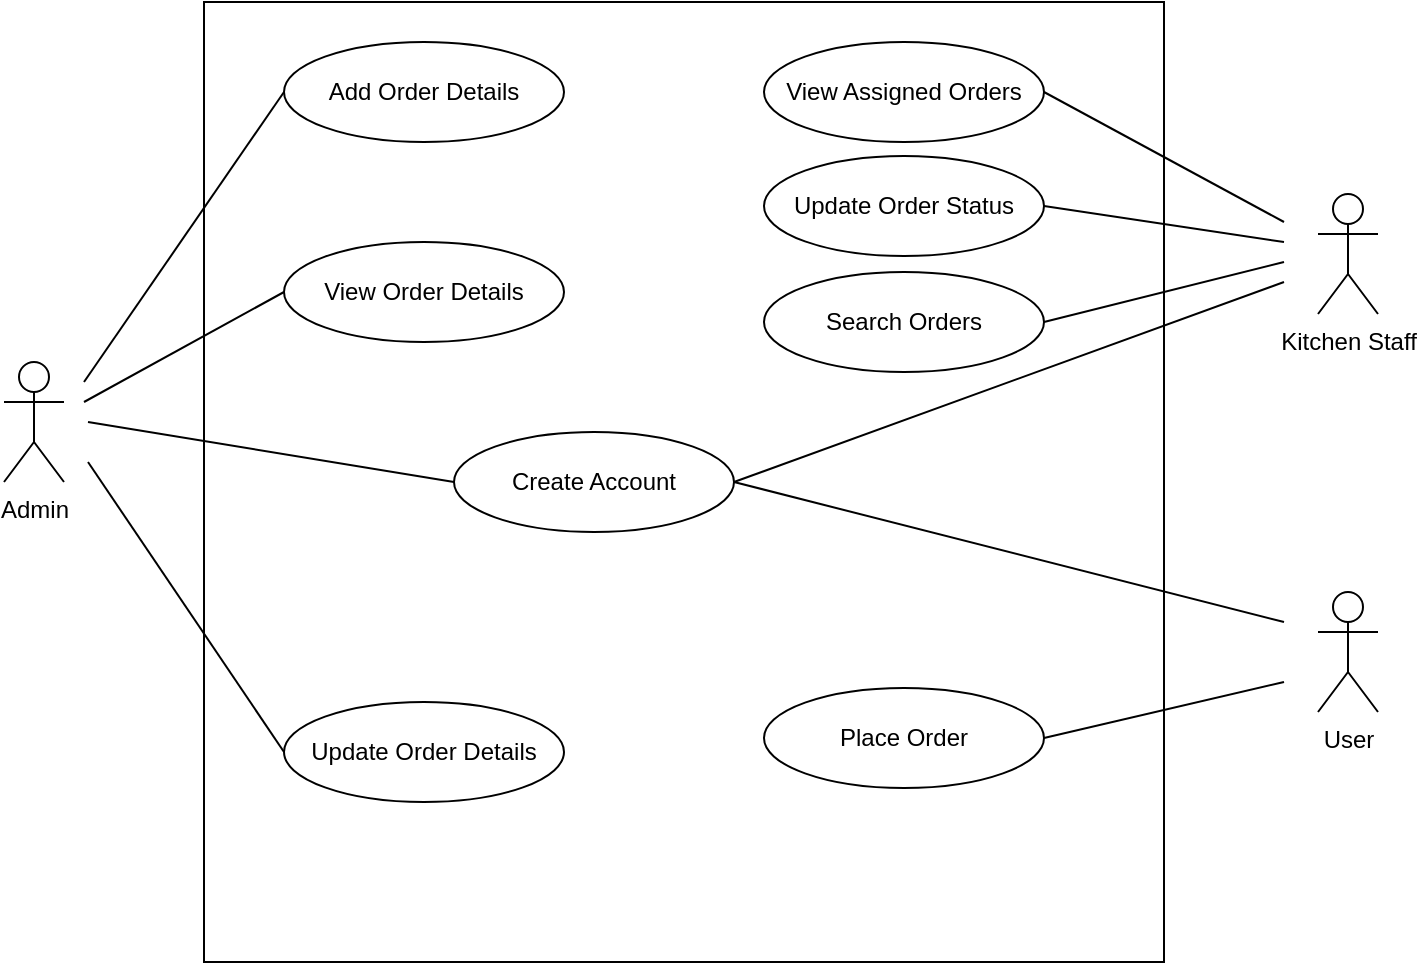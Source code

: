 <mxfile version="21.2.8" type="device">
  <diagram name="Page-1" id="iDlsqromf0l70S85PzTO">
    <mxGraphModel dx="976" dy="519" grid="1" gridSize="10" guides="1" tooltips="1" connect="1" arrows="1" fold="1" page="1" pageScale="1" pageWidth="850" pageHeight="1100" math="0" shadow="0">
      <root>
        <mxCell id="0" />
        <mxCell id="1" parent="0" />
        <mxCell id="fnPs2gNDWc6gjDu48izh-1" value="Admin" style="shape=umlActor;verticalLabelPosition=bottom;verticalAlign=top;html=1;outlineConnect=0;" parent="1" vertex="1">
          <mxGeometry x="60" y="200" width="30" height="60" as="geometry" />
        </mxCell>
        <mxCell id="fnPs2gNDWc6gjDu48izh-6" value="" style="whiteSpace=wrap;html=1;aspect=fixed;" parent="1" vertex="1">
          <mxGeometry x="160" y="20" width="480" height="480" as="geometry" />
        </mxCell>
        <mxCell id="fnPs2gNDWc6gjDu48izh-7" value="View Assigned Orders" style="ellipse;whiteSpace=wrap;html=1;shadow=0;" parent="1" vertex="1">
          <mxGeometry x="440" y="40" width="140" height="50" as="geometry" />
        </mxCell>
        <mxCell id="fnPs2gNDWc6gjDu48izh-8" value="User" style="shape=umlActor;verticalLabelPosition=bottom;verticalAlign=top;html=1;" parent="1" vertex="1">
          <mxGeometry x="717" y="315" width="30" height="60" as="geometry" />
        </mxCell>
        <mxCell id="fnPs2gNDWc6gjDu48izh-10" value="Create Account" style="ellipse;whiteSpace=wrap;html=1;" parent="1" vertex="1">
          <mxGeometry x="285" y="235" width="140" height="50" as="geometry" />
        </mxCell>
        <mxCell id="fnPs2gNDWc6gjDu48izh-11" value="Place Order" style="ellipse;whiteSpace=wrap;html=1;" parent="1" vertex="1">
          <mxGeometry x="440" y="363" width="140" height="50" as="geometry" />
        </mxCell>
        <mxCell id="fnPs2gNDWc6gjDu48izh-17" value="Kitchen Staff" style="shape=umlActor;verticalLabelPosition=bottom;verticalAlign=top;html=1;outlineConnect=0;" parent="1" vertex="1">
          <mxGeometry x="717" y="116" width="30" height="60" as="geometry" />
        </mxCell>
        <mxCell id="fnPs2gNDWc6gjDu48izh-19" value="Add Order Details" style="ellipse;whiteSpace=wrap;html=1;" parent="1" vertex="1">
          <mxGeometry x="200" y="40" width="140" height="50" as="geometry" />
        </mxCell>
        <mxCell id="fnPs2gNDWc6gjDu48izh-20" value="Update Order Status" style="ellipse;whiteSpace=wrap;html=1;" parent="1" vertex="1">
          <mxGeometry x="440" y="97" width="140" height="50" as="geometry" />
        </mxCell>
        <mxCell id="fnPs2gNDWc6gjDu48izh-21" value="View Order Details" style="ellipse;whiteSpace=wrap;html=1;" parent="1" vertex="1">
          <mxGeometry x="200" y="140" width="140" height="50" as="geometry" />
        </mxCell>
        <mxCell id="fnPs2gNDWc6gjDu48izh-23" value="Search Orders" style="ellipse;whiteSpace=wrap;html=1;" parent="1" vertex="1">
          <mxGeometry x="440" y="155" width="140" height="50" as="geometry" />
        </mxCell>
        <mxCell id="fnPs2gNDWc6gjDu48izh-24" value="Update Order Details" style="ellipse;whiteSpace=wrap;html=1;" parent="1" vertex="1">
          <mxGeometry x="200" y="370" width="140" height="50" as="geometry" />
        </mxCell>
        <mxCell id="fnPs2gNDWc6gjDu48izh-28" value="" style="endArrow=none;html=1;rounded=0;entryX=0;entryY=0.5;entryDx=0;entryDy=0;" parent="1" target="fnPs2gNDWc6gjDu48izh-19" edge="1">
          <mxGeometry width="50" height="50" relative="1" as="geometry">
            <mxPoint x="100" y="210" as="sourcePoint" />
            <mxPoint x="160" y="150" as="targetPoint" />
          </mxGeometry>
        </mxCell>
        <mxCell id="fnPs2gNDWc6gjDu48izh-29" value="" style="endArrow=none;html=1;rounded=0;entryX=0;entryY=0.5;entryDx=0;entryDy=0;" parent="1" target="fnPs2gNDWc6gjDu48izh-21" edge="1">
          <mxGeometry width="50" height="50" relative="1" as="geometry">
            <mxPoint x="100" y="220" as="sourcePoint" />
            <mxPoint x="166" y="165" as="targetPoint" />
          </mxGeometry>
        </mxCell>
        <mxCell id="fnPs2gNDWc6gjDu48izh-33" value="" style="endArrow=none;html=1;rounded=0;entryX=0;entryY=0.5;entryDx=0;entryDy=0;" parent="1" target="fnPs2gNDWc6gjDu48izh-10" edge="1">
          <mxGeometry width="50" height="50" relative="1" as="geometry">
            <mxPoint x="102" y="230" as="sourcePoint" />
            <mxPoint x="322.273" y="221.99" as="targetPoint" />
          </mxGeometry>
        </mxCell>
        <mxCell id="fnPs2gNDWc6gjDu48izh-37" value="" style="endArrow=none;html=1;rounded=0;entryX=0;entryY=0.5;entryDx=0;entryDy=0;" parent="1" target="fnPs2gNDWc6gjDu48izh-24" edge="1">
          <mxGeometry width="50" height="50" relative="1" as="geometry">
            <mxPoint x="102" y="250" as="sourcePoint" />
            <mxPoint x="192" y="370" as="targetPoint" />
          </mxGeometry>
        </mxCell>
        <mxCell id="fnPs2gNDWc6gjDu48izh-39" value="" style="endArrow=none;html=1;rounded=0;exitX=1;exitY=0.5;exitDx=0;exitDy=0;" parent="1" source="fnPs2gNDWc6gjDu48izh-7" edge="1">
          <mxGeometry width="50" height="50" relative="1" as="geometry">
            <mxPoint x="580" y="70" as="sourcePoint" />
            <mxPoint x="700" y="130" as="targetPoint" />
          </mxGeometry>
        </mxCell>
        <mxCell id="fnPs2gNDWc6gjDu48izh-40" value="" style="endArrow=none;html=1;rounded=0;exitX=1;exitY=0.5;exitDx=0;exitDy=0;" parent="1" source="fnPs2gNDWc6gjDu48izh-20" edge="1">
          <mxGeometry width="50" height="50" relative="1" as="geometry">
            <mxPoint x="547.891" y="105.858" as="sourcePoint" />
            <mxPoint x="700" y="140" as="targetPoint" />
          </mxGeometry>
        </mxCell>
        <mxCell id="fnPs2gNDWc6gjDu48izh-41" value="" style="endArrow=none;html=1;rounded=0;exitX=1;exitY=0.5;exitDx=0;exitDy=0;" parent="1" source="fnPs2gNDWc6gjDu48izh-23" edge="1">
          <mxGeometry width="50" height="50" relative="1" as="geometry">
            <mxPoint x="576" y="167" as="sourcePoint" />
            <mxPoint x="700" y="150" as="targetPoint" />
          </mxGeometry>
        </mxCell>
        <mxCell id="fnPs2gNDWc6gjDu48izh-42" value="" style="endArrow=none;html=1;rounded=0;exitX=1;exitY=0.5;exitDx=0;exitDy=0;" parent="1" source="fnPs2gNDWc6gjDu48izh-10" edge="1">
          <mxGeometry width="50" height="50" relative="1" as="geometry">
            <mxPoint x="470" y="240" as="sourcePoint" />
            <mxPoint x="700" y="160" as="targetPoint" />
          </mxGeometry>
        </mxCell>
        <mxCell id="fnPs2gNDWc6gjDu48izh-46" value="" style="endArrow=none;html=1;rounded=0;exitX=1;exitY=0.5;exitDx=0;exitDy=0;" parent="1" source="fnPs2gNDWc6gjDu48izh-10" edge="1">
          <mxGeometry width="50" height="50" relative="1" as="geometry">
            <mxPoint x="380" y="280" as="sourcePoint" />
            <mxPoint x="700" y="330" as="targetPoint" />
          </mxGeometry>
        </mxCell>
        <mxCell id="fnPs2gNDWc6gjDu48izh-49" value="" style="endArrow=none;html=1;rounded=0;exitX=1;exitY=0.5;exitDx=0;exitDy=0;" parent="1" source="fnPs2gNDWc6gjDu48izh-11" edge="1">
          <mxGeometry width="50" height="50" relative="1" as="geometry">
            <mxPoint x="590" y="360" as="sourcePoint" />
            <mxPoint x="700" y="360" as="targetPoint" />
          </mxGeometry>
        </mxCell>
      </root>
    </mxGraphModel>
  </diagram>
</mxfile>
